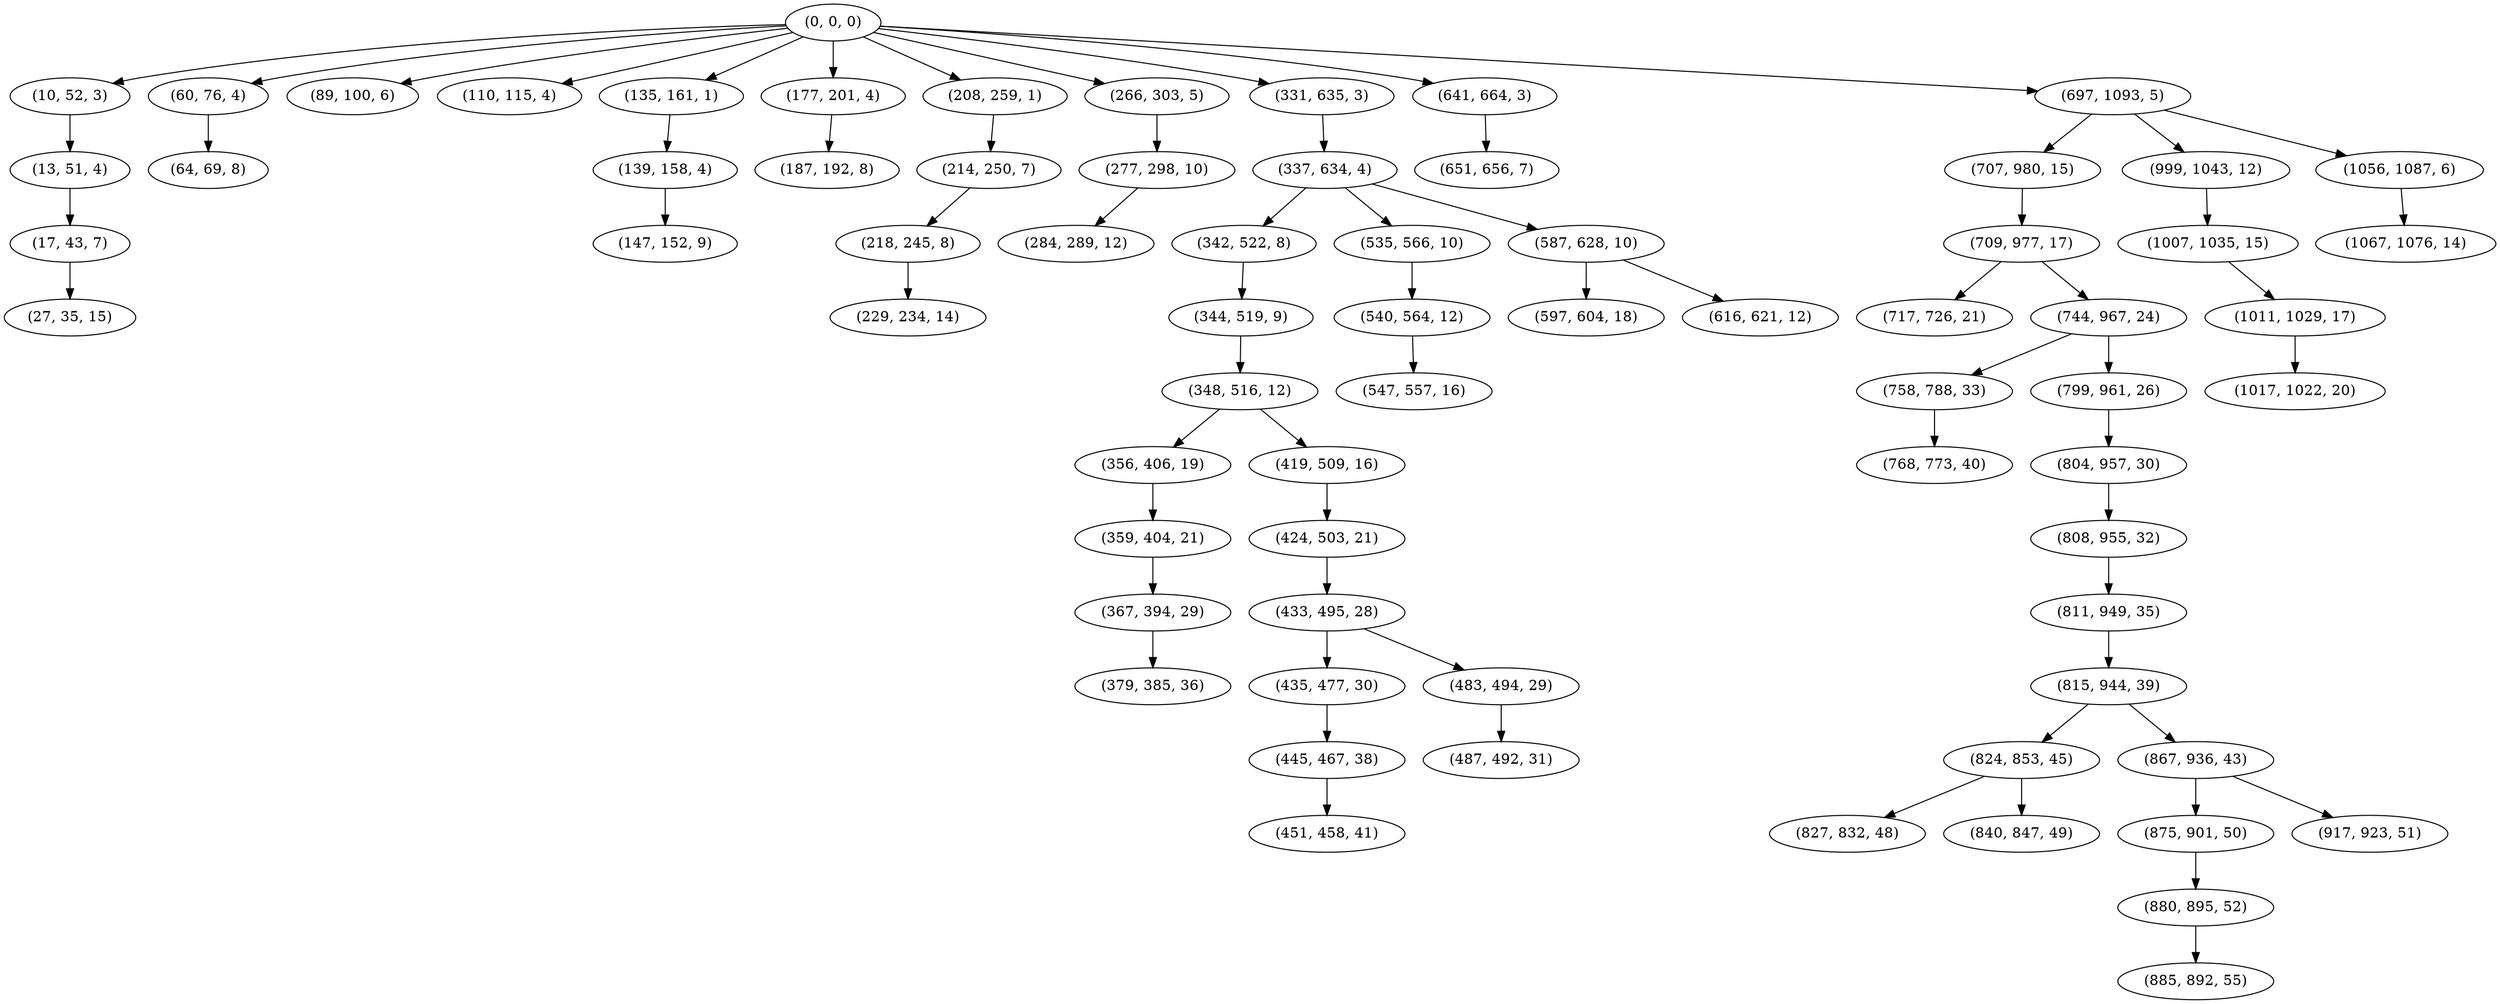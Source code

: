 digraph tree {
    "(0, 0, 0)";
    "(10, 52, 3)";
    "(13, 51, 4)";
    "(17, 43, 7)";
    "(27, 35, 15)";
    "(60, 76, 4)";
    "(64, 69, 8)";
    "(89, 100, 6)";
    "(110, 115, 4)";
    "(135, 161, 1)";
    "(139, 158, 4)";
    "(147, 152, 9)";
    "(177, 201, 4)";
    "(187, 192, 8)";
    "(208, 259, 1)";
    "(214, 250, 7)";
    "(218, 245, 8)";
    "(229, 234, 14)";
    "(266, 303, 5)";
    "(277, 298, 10)";
    "(284, 289, 12)";
    "(331, 635, 3)";
    "(337, 634, 4)";
    "(342, 522, 8)";
    "(344, 519, 9)";
    "(348, 516, 12)";
    "(356, 406, 19)";
    "(359, 404, 21)";
    "(367, 394, 29)";
    "(379, 385, 36)";
    "(419, 509, 16)";
    "(424, 503, 21)";
    "(433, 495, 28)";
    "(435, 477, 30)";
    "(445, 467, 38)";
    "(451, 458, 41)";
    "(483, 494, 29)";
    "(487, 492, 31)";
    "(535, 566, 10)";
    "(540, 564, 12)";
    "(547, 557, 16)";
    "(587, 628, 10)";
    "(597, 604, 18)";
    "(616, 621, 12)";
    "(641, 664, 3)";
    "(651, 656, 7)";
    "(697, 1093, 5)";
    "(707, 980, 15)";
    "(709, 977, 17)";
    "(717, 726, 21)";
    "(744, 967, 24)";
    "(758, 788, 33)";
    "(768, 773, 40)";
    "(799, 961, 26)";
    "(804, 957, 30)";
    "(808, 955, 32)";
    "(811, 949, 35)";
    "(815, 944, 39)";
    "(824, 853, 45)";
    "(827, 832, 48)";
    "(840, 847, 49)";
    "(867, 936, 43)";
    "(875, 901, 50)";
    "(880, 895, 52)";
    "(885, 892, 55)";
    "(917, 923, 51)";
    "(999, 1043, 12)";
    "(1007, 1035, 15)";
    "(1011, 1029, 17)";
    "(1017, 1022, 20)";
    "(1056, 1087, 6)";
    "(1067, 1076, 14)";
    "(0, 0, 0)" -> "(10, 52, 3)";
    "(0, 0, 0)" -> "(60, 76, 4)";
    "(0, 0, 0)" -> "(89, 100, 6)";
    "(0, 0, 0)" -> "(110, 115, 4)";
    "(0, 0, 0)" -> "(135, 161, 1)";
    "(0, 0, 0)" -> "(177, 201, 4)";
    "(0, 0, 0)" -> "(208, 259, 1)";
    "(0, 0, 0)" -> "(266, 303, 5)";
    "(0, 0, 0)" -> "(331, 635, 3)";
    "(0, 0, 0)" -> "(641, 664, 3)";
    "(0, 0, 0)" -> "(697, 1093, 5)";
    "(10, 52, 3)" -> "(13, 51, 4)";
    "(13, 51, 4)" -> "(17, 43, 7)";
    "(17, 43, 7)" -> "(27, 35, 15)";
    "(60, 76, 4)" -> "(64, 69, 8)";
    "(135, 161, 1)" -> "(139, 158, 4)";
    "(139, 158, 4)" -> "(147, 152, 9)";
    "(177, 201, 4)" -> "(187, 192, 8)";
    "(208, 259, 1)" -> "(214, 250, 7)";
    "(214, 250, 7)" -> "(218, 245, 8)";
    "(218, 245, 8)" -> "(229, 234, 14)";
    "(266, 303, 5)" -> "(277, 298, 10)";
    "(277, 298, 10)" -> "(284, 289, 12)";
    "(331, 635, 3)" -> "(337, 634, 4)";
    "(337, 634, 4)" -> "(342, 522, 8)";
    "(337, 634, 4)" -> "(535, 566, 10)";
    "(337, 634, 4)" -> "(587, 628, 10)";
    "(342, 522, 8)" -> "(344, 519, 9)";
    "(344, 519, 9)" -> "(348, 516, 12)";
    "(348, 516, 12)" -> "(356, 406, 19)";
    "(348, 516, 12)" -> "(419, 509, 16)";
    "(356, 406, 19)" -> "(359, 404, 21)";
    "(359, 404, 21)" -> "(367, 394, 29)";
    "(367, 394, 29)" -> "(379, 385, 36)";
    "(419, 509, 16)" -> "(424, 503, 21)";
    "(424, 503, 21)" -> "(433, 495, 28)";
    "(433, 495, 28)" -> "(435, 477, 30)";
    "(433, 495, 28)" -> "(483, 494, 29)";
    "(435, 477, 30)" -> "(445, 467, 38)";
    "(445, 467, 38)" -> "(451, 458, 41)";
    "(483, 494, 29)" -> "(487, 492, 31)";
    "(535, 566, 10)" -> "(540, 564, 12)";
    "(540, 564, 12)" -> "(547, 557, 16)";
    "(587, 628, 10)" -> "(597, 604, 18)";
    "(587, 628, 10)" -> "(616, 621, 12)";
    "(641, 664, 3)" -> "(651, 656, 7)";
    "(697, 1093, 5)" -> "(707, 980, 15)";
    "(697, 1093, 5)" -> "(999, 1043, 12)";
    "(697, 1093, 5)" -> "(1056, 1087, 6)";
    "(707, 980, 15)" -> "(709, 977, 17)";
    "(709, 977, 17)" -> "(717, 726, 21)";
    "(709, 977, 17)" -> "(744, 967, 24)";
    "(744, 967, 24)" -> "(758, 788, 33)";
    "(744, 967, 24)" -> "(799, 961, 26)";
    "(758, 788, 33)" -> "(768, 773, 40)";
    "(799, 961, 26)" -> "(804, 957, 30)";
    "(804, 957, 30)" -> "(808, 955, 32)";
    "(808, 955, 32)" -> "(811, 949, 35)";
    "(811, 949, 35)" -> "(815, 944, 39)";
    "(815, 944, 39)" -> "(824, 853, 45)";
    "(815, 944, 39)" -> "(867, 936, 43)";
    "(824, 853, 45)" -> "(827, 832, 48)";
    "(824, 853, 45)" -> "(840, 847, 49)";
    "(867, 936, 43)" -> "(875, 901, 50)";
    "(867, 936, 43)" -> "(917, 923, 51)";
    "(875, 901, 50)" -> "(880, 895, 52)";
    "(880, 895, 52)" -> "(885, 892, 55)";
    "(999, 1043, 12)" -> "(1007, 1035, 15)";
    "(1007, 1035, 15)" -> "(1011, 1029, 17)";
    "(1011, 1029, 17)" -> "(1017, 1022, 20)";
    "(1056, 1087, 6)" -> "(1067, 1076, 14)";
}
